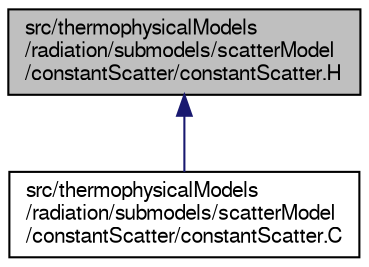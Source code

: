 digraph "src/thermophysicalModels/radiation/submodels/scatterModel/constantScatter/constantScatter.H"
{
  bgcolor="transparent";
  edge [fontname="FreeSans",fontsize="10",labelfontname="FreeSans",labelfontsize="10"];
  node [fontname="FreeSans",fontsize="10",shape=record];
  Node1 [label="src/thermophysicalModels\l/radiation/submodels/scatterModel\l/constantScatter/constantScatter.H",height=0.2,width=0.4,color="black", fillcolor="grey75", style="filled" fontcolor="black"];
  Node1 -> Node2 [dir="back",color="midnightblue",fontsize="10",style="solid",fontname="FreeSans"];
  Node2 [label="src/thermophysicalModels\l/radiation/submodels/scatterModel\l/constantScatter/constantScatter.C",height=0.2,width=0.4,color="black",URL="$a09672.html"];
}
